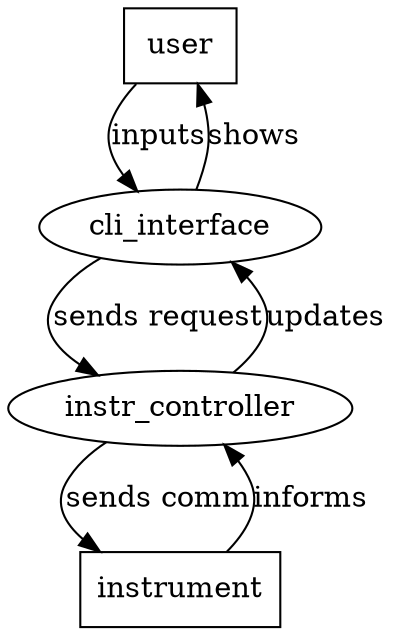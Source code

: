 digraph {
    {
        user[shape=box];
        instrument[shape=box];
    }

    user -> cli_interface [label="inputs"];
    cli_interface -> user [label="shows"];
    cli_interface -> instr_controller [label="sends request"];
    instr_controller -> cli_interface [label="updates"];
    instr_controller -> instrument [label="sends comm"];
    instrument -> instr_controller [label="informs"];
}
